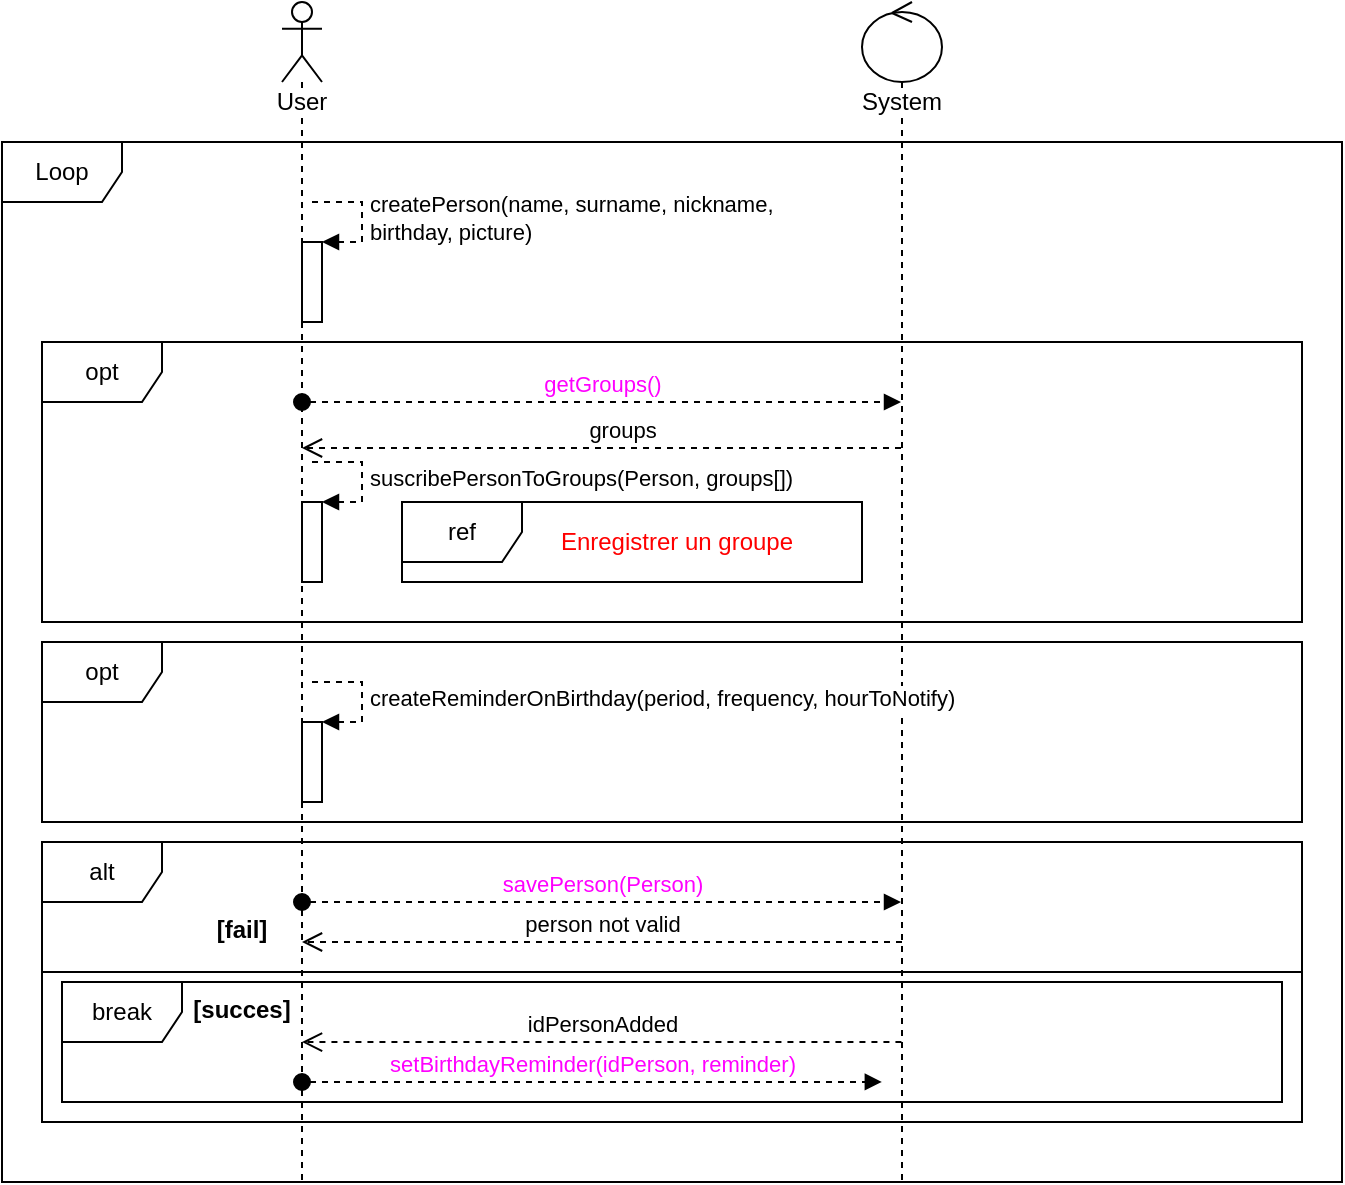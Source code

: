 <mxfile version="13.3.5" type="device"><diagram id="D9hJp0UyUlRIKWPZXo-f" name="Page-1"><mxGraphModel dx="934" dy="569" grid="1" gridSize="10" guides="1" tooltips="1" connect="1" arrows="1" fold="1" page="1" pageScale="1" pageWidth="827" pageHeight="1169" math="0" shadow="0"><root><mxCell id="0"/><mxCell id="1" parent="0"/><mxCell id="t3RRkuSE3Y3QQec7hZzP-29" value="break" style="shape=umlFrame;whiteSpace=wrap;html=1;" vertex="1" parent="1"><mxGeometry x="110" y="770" width="610" height="60" as="geometry"/></mxCell><mxCell id="t3RRkuSE3Y3QQec7hZzP-21" value="alt" style="shape=umlFrame;whiteSpace=wrap;html=1;" vertex="1" parent="1"><mxGeometry x="100" y="700" width="630" height="140" as="geometry"/></mxCell><mxCell id="t3RRkuSE3Y3QQec7hZzP-2" value="User" style="shape=umlLifeline;participant=umlActor;perimeter=lifelinePerimeter;whiteSpace=wrap;html=1;container=1;collapsible=0;recursiveResize=0;verticalAlign=top;spacingTop=36;labelBackgroundColor=#ffffff;outlineConnect=0;" vertex="1" parent="1"><mxGeometry x="220" y="280" width="20" height="590" as="geometry"/></mxCell><mxCell id="t3RRkuSE3Y3QQec7hZzP-5" value="Loop" style="shape=umlFrame;whiteSpace=wrap;html=1;" vertex="1" parent="1"><mxGeometry x="80" y="350" width="670" height="520" as="geometry"/></mxCell><mxCell id="t3RRkuSE3Y3QQec7hZzP-6" value="" style="html=1;points=[];perimeter=orthogonalPerimeter;" vertex="1" parent="1"><mxGeometry x="230" y="400" width="10" height="40" as="geometry"/></mxCell><mxCell id="t3RRkuSE3Y3QQec7hZzP-7" value="createPerson(name, surname, nickname,&lt;br&gt;birthday, picture)" style="edgeStyle=orthogonalEdgeStyle;html=1;align=left;spacingLeft=2;endArrow=block;rounded=0;entryX=1;entryY=0;dashed=1;" edge="1" target="t3RRkuSE3Y3QQec7hZzP-6" parent="1"><mxGeometry relative="1" as="geometry"><mxPoint x="235" y="380" as="sourcePoint"/><Array as="points"><mxPoint x="260" y="380"/></Array></mxGeometry></mxCell><mxCell id="t3RRkuSE3Y3QQec7hZzP-8" value="opt" style="shape=umlFrame;whiteSpace=wrap;html=1;" vertex="1" parent="1"><mxGeometry x="100" y="450" width="630" height="140" as="geometry"/></mxCell><mxCell id="t3RRkuSE3Y3QQec7hZzP-10" value="System" style="shape=umlLifeline;participant=umlControl;perimeter=lifelinePerimeter;whiteSpace=wrap;html=1;container=1;collapsible=0;recursiveResize=0;verticalAlign=top;spacingTop=36;labelBackgroundColor=#ffffff;outlineConnect=0;" vertex="1" parent="1"><mxGeometry x="510" y="280" width="40" height="590" as="geometry"/></mxCell><mxCell id="t3RRkuSE3Y3QQec7hZzP-11" value="getGroups()" style="html=1;verticalAlign=bottom;startArrow=oval;startFill=1;endArrow=block;startSize=8;dashed=1;fontColor=#FF00FF;" edge="1" parent="1" target="t3RRkuSE3Y3QQec7hZzP-10"><mxGeometry width="60" relative="1" as="geometry"><mxPoint x="230" y="480" as="sourcePoint"/><mxPoint x="290" y="480" as="targetPoint"/></mxGeometry></mxCell><mxCell id="t3RRkuSE3Y3QQec7hZzP-12" value="groups" style="html=1;verticalAlign=bottom;endArrow=open;dashed=1;endSize=8;" edge="1" parent="1" source="t3RRkuSE3Y3QQec7hZzP-10"><mxGeometry x="-0.067" relative="1" as="geometry"><mxPoint x="530" y="499.71" as="sourcePoint"/><mxPoint x="230" y="503" as="targetPoint"/><mxPoint as="offset"/></mxGeometry></mxCell><mxCell id="t3RRkuSE3Y3QQec7hZzP-15" value="" style="html=1;points=[];perimeter=orthogonalPerimeter;" vertex="1" parent="1"><mxGeometry x="230" y="530" width="10" height="40" as="geometry"/></mxCell><mxCell id="t3RRkuSE3Y3QQec7hZzP-16" value="suscribePersonToGroups(Person, groups[])" style="edgeStyle=orthogonalEdgeStyle;html=1;align=left;spacingLeft=2;endArrow=block;rounded=0;entryX=1;entryY=0;dashed=1;" edge="1" target="t3RRkuSE3Y3QQec7hZzP-15" parent="1"><mxGeometry relative="1" as="geometry"><mxPoint x="235" y="510" as="sourcePoint"/><Array as="points"><mxPoint x="260" y="510"/></Array></mxGeometry></mxCell><mxCell id="t3RRkuSE3Y3QQec7hZzP-17" value="opt" style="shape=umlFrame;whiteSpace=wrap;html=1;" vertex="1" parent="1"><mxGeometry x="100" y="600" width="630" height="90" as="geometry"/></mxCell><mxCell id="t3RRkuSE3Y3QQec7hZzP-18" value="" style="html=1;points=[];perimeter=orthogonalPerimeter;" vertex="1" parent="1"><mxGeometry x="230" y="640" width="10" height="40" as="geometry"/></mxCell><mxCell id="t3RRkuSE3Y3QQec7hZzP-19" value="createReminderOnBirthday(period, frequency, hourToNotify)" style="edgeStyle=orthogonalEdgeStyle;html=1;align=left;spacingLeft=2;endArrow=block;rounded=0;entryX=1;entryY=0;dashed=1;" edge="1" target="t3RRkuSE3Y3QQec7hZzP-18" parent="1"><mxGeometry relative="1" as="geometry"><mxPoint x="235" y="620" as="sourcePoint"/><Array as="points"><mxPoint x="260" y="620"/></Array></mxGeometry></mxCell><mxCell id="t3RRkuSE3Y3QQec7hZzP-20" value="savePerson(Person)" style="html=1;verticalAlign=bottom;startArrow=oval;startFill=1;endArrow=block;startSize=8;dashed=1;fontColor=#FF00FF;" edge="1" parent="1" target="t3RRkuSE3Y3QQec7hZzP-10"><mxGeometry width="60" relative="1" as="geometry"><mxPoint x="230" y="730" as="sourcePoint"/><mxPoint x="290" y="730" as="targetPoint"/></mxGeometry></mxCell><mxCell id="t3RRkuSE3Y3QQec7hZzP-22" value="person not valid" style="html=1;verticalAlign=bottom;endArrow=open;dashed=1;endSize=8;" edge="1" parent="1"><mxGeometry relative="1" as="geometry"><mxPoint x="530" y="750" as="sourcePoint"/><mxPoint x="230" y="750" as="targetPoint"/></mxGeometry></mxCell><mxCell id="t3RRkuSE3Y3QQec7hZzP-23" value="[fail]" style="text;align=center;fontStyle=1;verticalAlign=middle;spacingLeft=3;spacingRight=3;strokeColor=none;rotatable=0;points=[[0,0.5],[1,0.5]];portConstraint=eastwest;" vertex="1" parent="1"><mxGeometry x="160" y="730" width="80" height="26" as="geometry"/></mxCell><mxCell id="t3RRkuSE3Y3QQec7hZzP-24" value="" style="line;strokeWidth=1;fillColor=none;align=left;verticalAlign=middle;spacingTop=-1;spacingLeft=3;spacingRight=3;rotatable=0;labelPosition=right;points=[];portConstraint=eastwest;" vertex="1" parent="1"><mxGeometry x="100" y="761" width="630" height="8" as="geometry"/></mxCell><mxCell id="t3RRkuSE3Y3QQec7hZzP-25" value="[succes]" style="text;align=center;fontStyle=1;verticalAlign=middle;spacingLeft=3;spacingRight=3;strokeColor=none;rotatable=0;points=[[0,0.5],[1,0.5]];portConstraint=eastwest;" vertex="1" parent="1"><mxGeometry x="160" y="770" width="80" height="26" as="geometry"/></mxCell><mxCell id="t3RRkuSE3Y3QQec7hZzP-26" value="idPersonAdded" style="html=1;verticalAlign=bottom;endArrow=open;dashed=1;endSize=8;entryX=0.194;entryY=0.385;entryDx=0;entryDy=0;entryPerimeter=0;" edge="1" parent="1"><mxGeometry relative="1" as="geometry"><mxPoint x="529.72" y="800" as="sourcePoint"/><mxPoint x="230.0" y="800.05" as="targetPoint"/></mxGeometry></mxCell><mxCell id="t3RRkuSE3Y3QQec7hZzP-28" value="setBirthdayReminder(idPerson, reminder)" style="html=1;verticalAlign=bottom;startArrow=oval;startFill=1;endArrow=block;startSize=8;dashed=1;entryX=0.672;entryY=0.833;entryDx=0;entryDy=0;entryPerimeter=0;fontColor=#FF00FF;" edge="1" parent="1" target="t3RRkuSE3Y3QQec7hZzP-29"><mxGeometry width="60" relative="1" as="geometry"><mxPoint x="230" y="820" as="sourcePoint"/><mxPoint x="290" y="820" as="targetPoint"/></mxGeometry></mxCell><mxCell id="t3RRkuSE3Y3QQec7hZzP-33" value="" style="group;fontColor=#33FF33;" vertex="1" connectable="0" parent="1"><mxGeometry x="280" y="530" width="230" height="40" as="geometry"/></mxCell><mxCell id="t3RRkuSE3Y3QQec7hZzP-31" value="&lt;font color=&quot;#000000&quot;&gt;ref&lt;/font&gt;" style="shape=umlFrame;whiteSpace=wrap;html=1;fontColor=#FF00FF;" vertex="1" parent="t3RRkuSE3Y3QQec7hZzP-33"><mxGeometry width="230" height="40" as="geometry"/></mxCell><mxCell id="t3RRkuSE3Y3QQec7hZzP-32" value="&lt;font color=&quot;#ff0000&quot;&gt;Enregistrer un groupe&lt;/font&gt;" style="text;html=1;strokeColor=none;fillColor=none;align=center;verticalAlign=middle;whiteSpace=wrap;rounded=0;fontColor=#FF00FF;" vertex="1" parent="t3RRkuSE3Y3QQec7hZzP-33"><mxGeometry x="70" y="10" width="135" height="20" as="geometry"/></mxCell></root></mxGraphModel></diagram></mxfile>